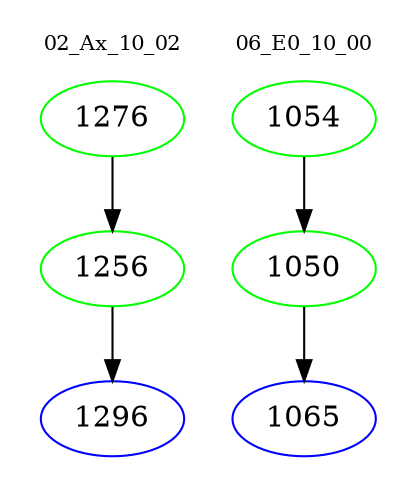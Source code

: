 digraph{
subgraph cluster_0 {
color = white
label = "02_Ax_10_02";
fontsize=10;
T0_1276 [label="1276", color="green"]
T0_1276 -> T0_1256 [color="black"]
T0_1256 [label="1256", color="green"]
T0_1256 -> T0_1296 [color="black"]
T0_1296 [label="1296", color="blue"]
}
subgraph cluster_1 {
color = white
label = "06_E0_10_00";
fontsize=10;
T1_1054 [label="1054", color="green"]
T1_1054 -> T1_1050 [color="black"]
T1_1050 [label="1050", color="green"]
T1_1050 -> T1_1065 [color="black"]
T1_1065 [label="1065", color="blue"]
}
}
